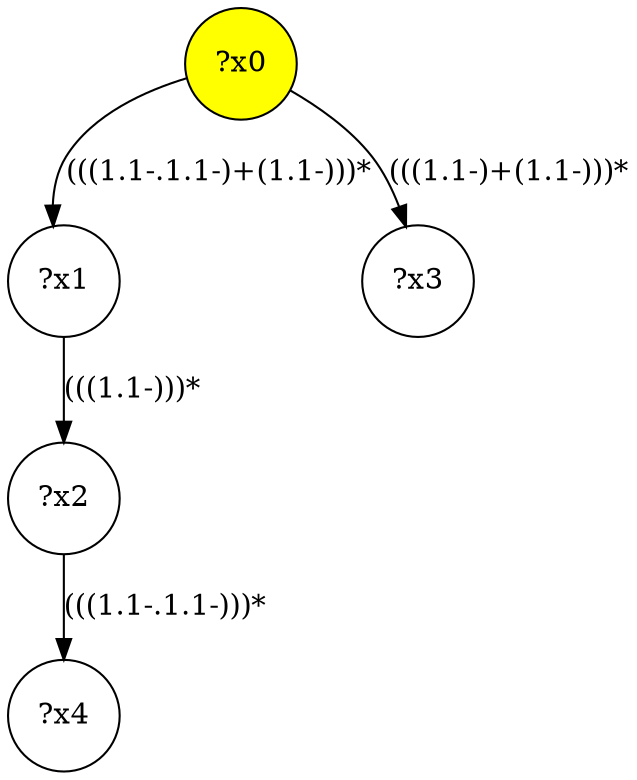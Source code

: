 digraph g {
	x0 [fillcolor="yellow", style="filled," shape=circle, label="?x0"];
	x1 [shape=circle, label="?x1"];
	x0 -> x1 [label="(((1.1-.1.1-)+(1.1-)))*"];
	x2 [shape=circle, label="?x2"];
	x1 -> x2 [label="(((1.1-)))*"];
	x3 [shape=circle, label="?x3"];
	x0 -> x3 [label="(((1.1-)+(1.1-)))*"];
	x4 [shape=circle, label="?x4"];
	x2 -> x4 [label="(((1.1-.1.1-)))*"];
}
